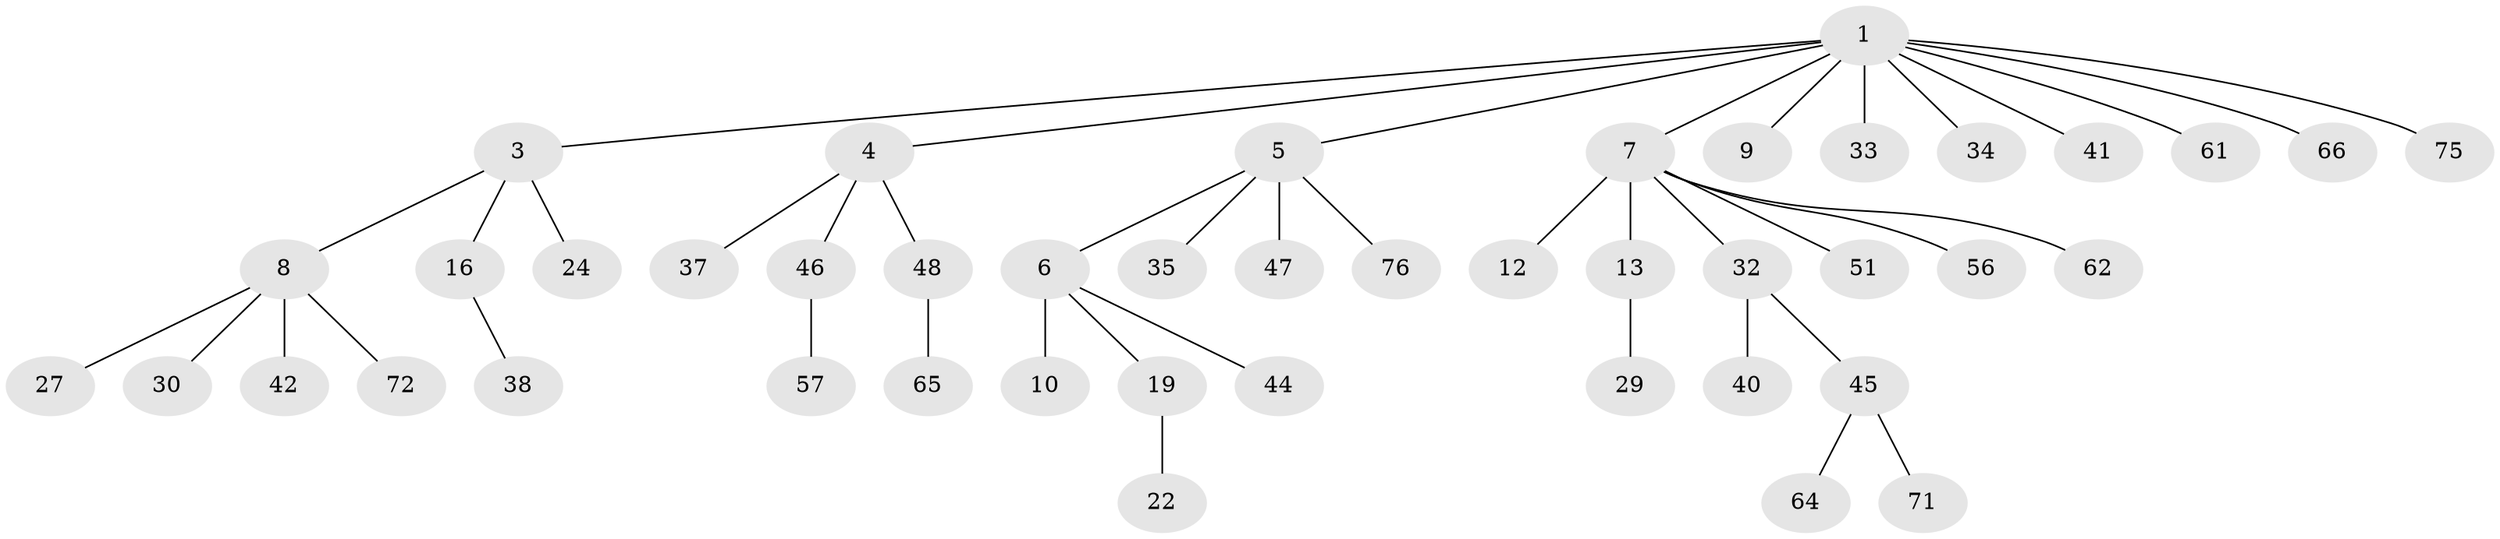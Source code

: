 // original degree distribution, {7: 0.02727272727272727, 4: 0.05454545454545454, 5: 0.01818181818181818, 2: 0.2636363636363636, 6: 0.00909090909090909, 1: 0.4909090909090909, 3: 0.13636363636363635}
// Generated by graph-tools (version 1.1) at 2025/19/03/04/25 18:19:16]
// undirected, 44 vertices, 43 edges
graph export_dot {
graph [start="1"]
  node [color=gray90,style=filled];
  1 [super="+2+20+21"];
  3 [super="+67"];
  4 [super="+11"];
  5 [super="+69+87+14"];
  6 [super="+97"];
  7 [super="+25"];
  8 [super="+58+18"];
  9;
  10 [super="+81+31"];
  12 [super="+28"];
  13 [super="+15"];
  16 [super="+52+17"];
  19 [super="+26"];
  22 [super="+86"];
  24 [super="+53+43"];
  27 [super="+82"];
  29;
  30 [super="+74"];
  32 [super="+92+79+89+49"];
  33 [super="+95"];
  34;
  35;
  37 [super="+96"];
  38 [super="+55+88"];
  40;
  41;
  42;
  44;
  45;
  46;
  47 [super="+59+50"];
  48 [super="+77+54"];
  51;
  56;
  57 [super="+90"];
  61;
  62;
  64;
  65 [super="+91"];
  66 [super="+80"];
  71 [super="+85"];
  72 [super="+83"];
  75 [super="+84+109"];
  76;
  1 -- 3;
  1 -- 4;
  1 -- 5;
  1 -- 66;
  1 -- 34;
  1 -- 9;
  1 -- 7;
  1 -- 75;
  1 -- 61;
  1 -- 33;
  1 -- 41;
  3 -- 8;
  3 -- 16;
  3 -- 24;
  4 -- 48;
  4 -- 37;
  4 -- 46;
  5 -- 6;
  5 -- 35;
  5 -- 47;
  5 -- 76;
  6 -- 10;
  6 -- 19;
  6 -- 44;
  7 -- 12;
  7 -- 13;
  7 -- 51;
  7 -- 56;
  7 -- 32;
  7 -- 62;
  8 -- 42;
  8 -- 72;
  8 -- 27;
  8 -- 30;
  13 -- 29;
  16 -- 38;
  19 -- 22;
  32 -- 40;
  32 -- 45;
  45 -- 64;
  45 -- 71;
  46 -- 57;
  48 -- 65;
}
